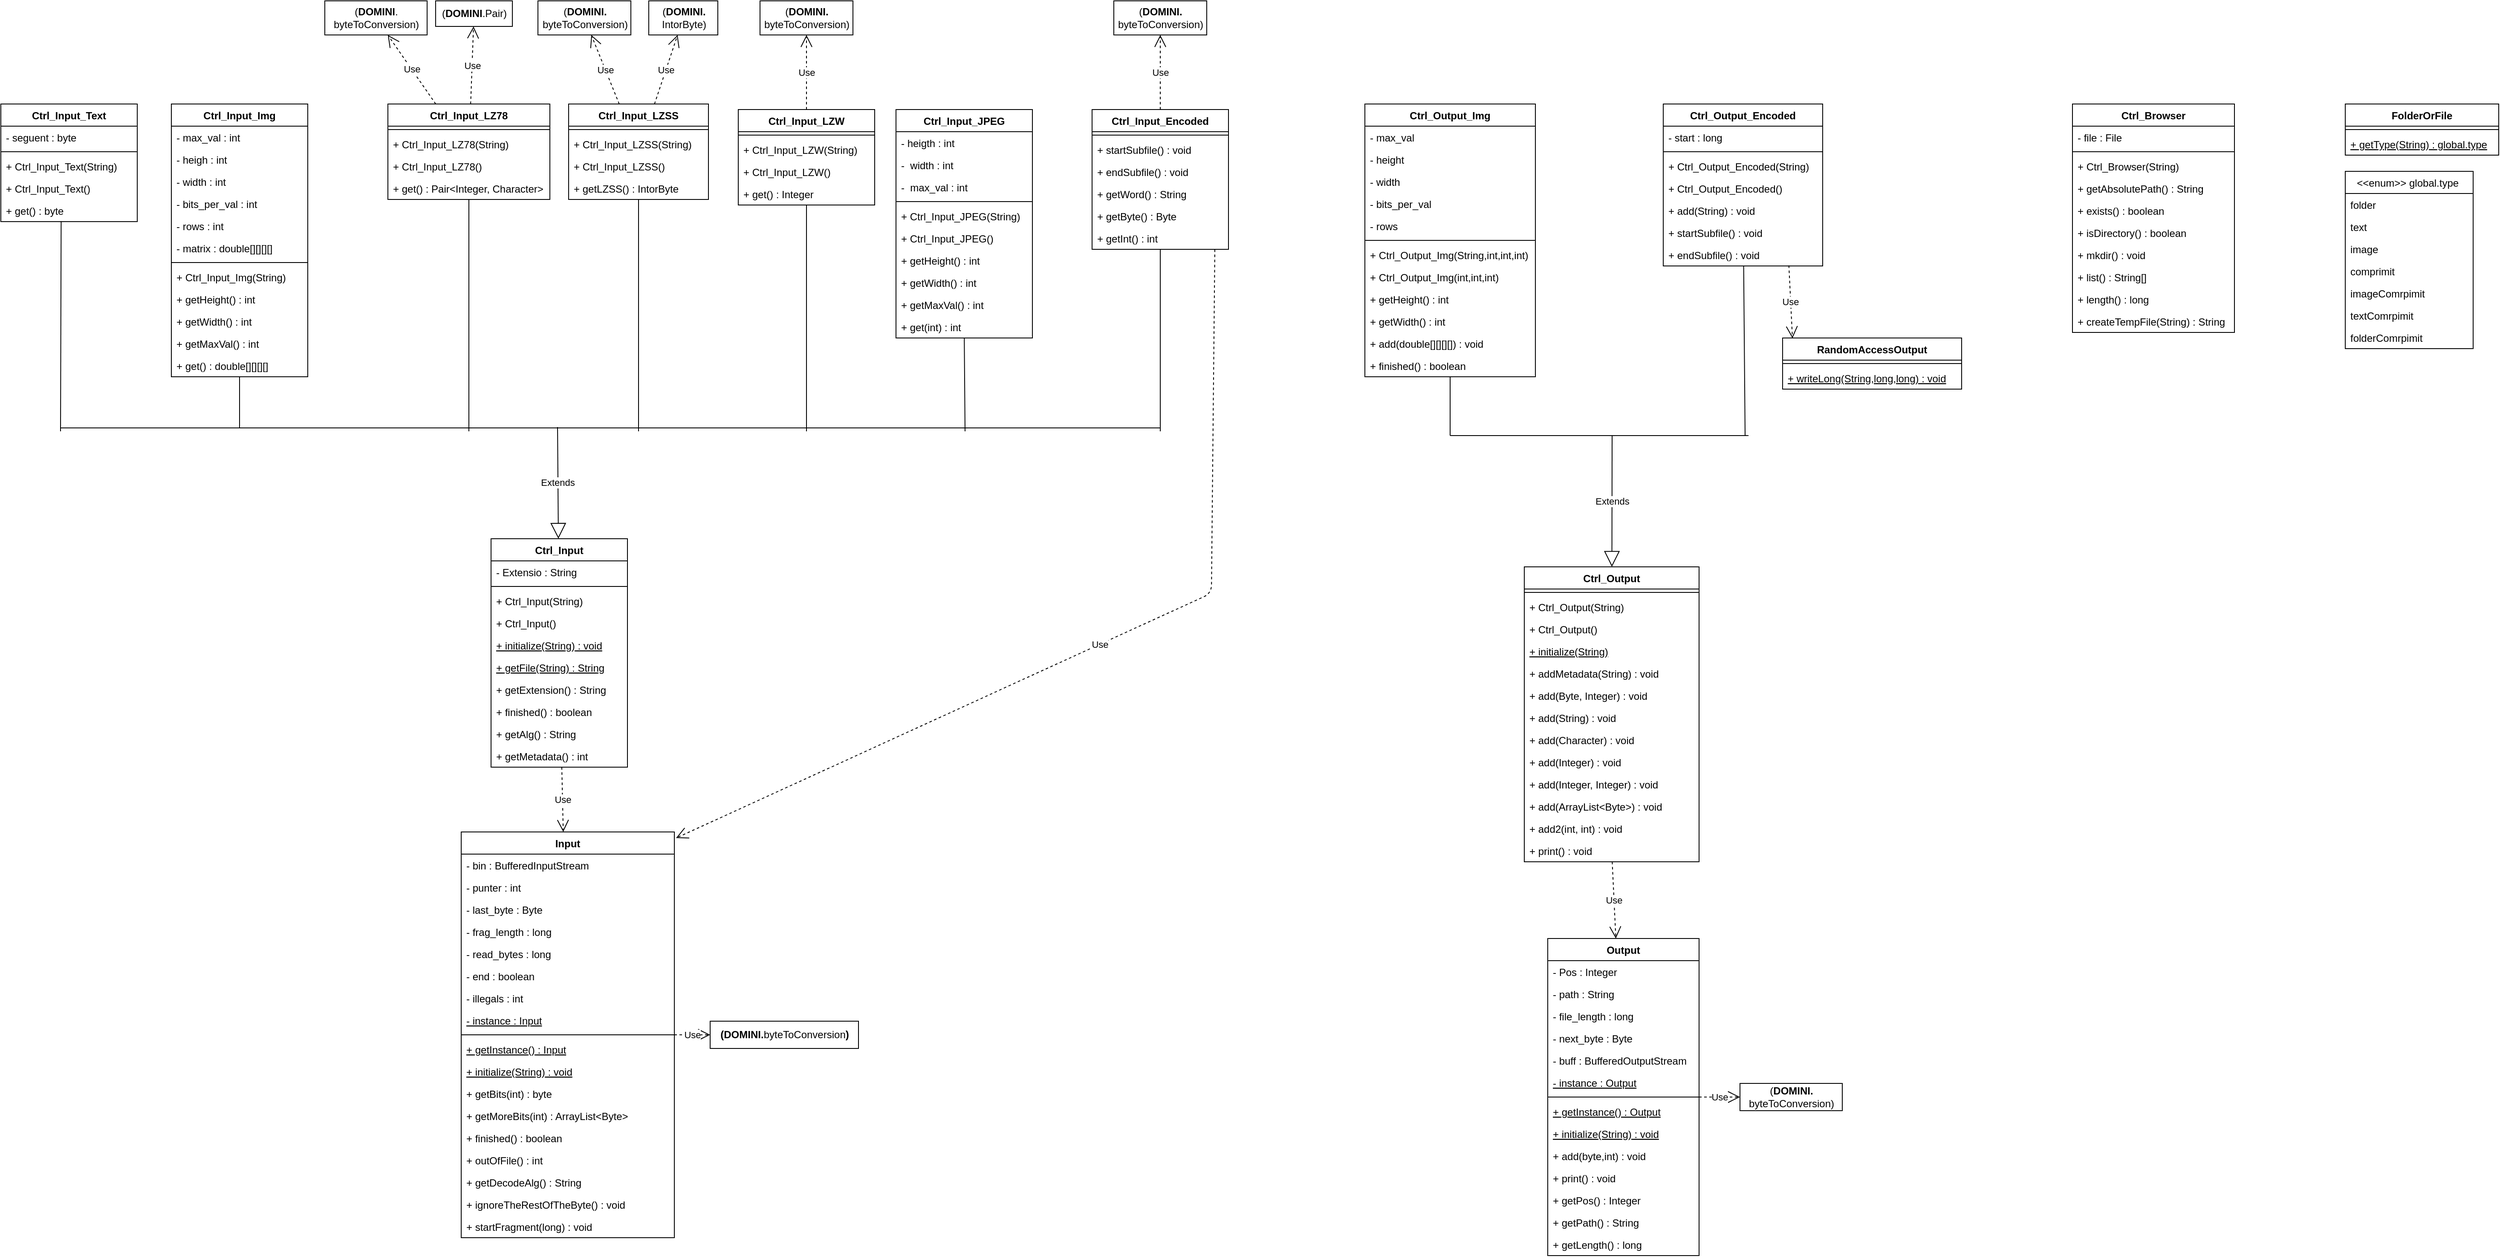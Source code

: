 <mxfile version="12.4.3" type="device" pages="1"><diagram id="0aVYEjN3h8ZhLhKHZ_6W" name="Page-1"><mxGraphModel dx="4763" dy="1146" grid="1" gridSize="10" guides="1" tooltips="1" connect="1" arrows="1" fold="1" page="1" pageScale="1" pageWidth="827" pageHeight="1169" math="0" shadow="0"><root><mxCell id="0"/><mxCell id="1" parent="0"/><mxCell id="jD56gUtylWQ3rZyHCSA4-1" value="Input" style="swimlane;fontStyle=1;align=center;verticalAlign=top;childLayout=stackLayout;horizontal=1;startSize=26;horizontalStack=0;resizeParent=1;resizeParentMax=0;resizeLast=0;collapsible=1;marginBottom=0;" vertex="1" parent="1"><mxGeometry x="-890" y="1525" width="250" height="476" as="geometry"/></mxCell><mxCell id="jD56gUtylWQ3rZyHCSA4-2" value="- bin : BufferedInputStream" style="text;strokeColor=none;fillColor=none;align=left;verticalAlign=top;spacingLeft=4;spacingRight=4;overflow=hidden;rotatable=0;points=[[0,0.5],[1,0.5]];portConstraint=eastwest;" vertex="1" parent="jD56gUtylWQ3rZyHCSA4-1"><mxGeometry y="26" width="250" height="26" as="geometry"/></mxCell><mxCell id="jD56gUtylWQ3rZyHCSA4-3" value="- punter : int" style="text;strokeColor=none;fillColor=none;align=left;verticalAlign=top;spacingLeft=4;spacingRight=4;overflow=hidden;rotatable=0;points=[[0,0.5],[1,0.5]];portConstraint=eastwest;" vertex="1" parent="jD56gUtylWQ3rZyHCSA4-1"><mxGeometry y="52" width="250" height="26" as="geometry"/></mxCell><mxCell id="jD56gUtylWQ3rZyHCSA4-4" value="- last_byte : Byte" style="text;strokeColor=none;fillColor=none;align=left;verticalAlign=top;spacingLeft=4;spacingRight=4;overflow=hidden;rotatable=0;points=[[0,0.5],[1,0.5]];portConstraint=eastwest;" vertex="1" parent="jD56gUtylWQ3rZyHCSA4-1"><mxGeometry y="78" width="250" height="26" as="geometry"/></mxCell><mxCell id="jD56gUtylWQ3rZyHCSA4-130" value="- frag_length : long" style="text;strokeColor=none;fillColor=none;align=left;verticalAlign=top;spacingLeft=4;spacingRight=4;overflow=hidden;rotatable=0;points=[[0,0.5],[1,0.5]];portConstraint=eastwest;" vertex="1" parent="jD56gUtylWQ3rZyHCSA4-1"><mxGeometry y="104" width="250" height="26" as="geometry"/></mxCell><mxCell id="jD56gUtylWQ3rZyHCSA4-131" value="- read_bytes : long" style="text;strokeColor=none;fillColor=none;align=left;verticalAlign=top;spacingLeft=4;spacingRight=4;overflow=hidden;rotatable=0;points=[[0,0.5],[1,0.5]];portConstraint=eastwest;" vertex="1" parent="jD56gUtylWQ3rZyHCSA4-1"><mxGeometry y="130" width="250" height="26" as="geometry"/></mxCell><mxCell id="jD56gUtylWQ3rZyHCSA4-5" value="- end : boolean" style="text;strokeColor=none;fillColor=none;align=left;verticalAlign=top;spacingLeft=4;spacingRight=4;overflow=hidden;rotatable=0;points=[[0,0.5],[1,0.5]];portConstraint=eastwest;" vertex="1" parent="jD56gUtylWQ3rZyHCSA4-1"><mxGeometry y="156" width="250" height="26" as="geometry"/></mxCell><mxCell id="jD56gUtylWQ3rZyHCSA4-6" value="- illegals : int" style="text;strokeColor=none;fillColor=none;align=left;verticalAlign=top;spacingLeft=4;spacingRight=4;overflow=hidden;rotatable=0;points=[[0,0.5],[1,0.5]];portConstraint=eastwest;" vertex="1" parent="jD56gUtylWQ3rZyHCSA4-1"><mxGeometry y="182" width="250" height="26" as="geometry"/></mxCell><mxCell id="jD56gUtylWQ3rZyHCSA4-7" value="- instance : Input" style="text;strokeColor=none;fillColor=none;align=left;verticalAlign=top;spacingLeft=4;spacingRight=4;overflow=hidden;rotatable=0;points=[[0,0.5],[1,0.5]];portConstraint=eastwest;fontStyle=4" vertex="1" parent="jD56gUtylWQ3rZyHCSA4-1"><mxGeometry y="208" width="250" height="26" as="geometry"/></mxCell><mxCell id="jD56gUtylWQ3rZyHCSA4-8" value="" style="line;strokeWidth=1;fillColor=none;align=left;verticalAlign=middle;spacingTop=-1;spacingLeft=3;spacingRight=3;rotatable=0;labelPosition=right;points=[];portConstraint=eastwest;" vertex="1" parent="jD56gUtylWQ3rZyHCSA4-1"><mxGeometry y="234" width="250" height="8" as="geometry"/></mxCell><mxCell id="jD56gUtylWQ3rZyHCSA4-133" value="+ getInstance() : Input" style="text;strokeColor=none;fillColor=none;align=left;verticalAlign=top;spacingLeft=4;spacingRight=4;overflow=hidden;rotatable=0;points=[[0,0.5],[1,0.5]];portConstraint=eastwest;fontStyle=4" vertex="1" parent="jD56gUtylWQ3rZyHCSA4-1"><mxGeometry y="242" width="250" height="26" as="geometry"/></mxCell><mxCell id="jD56gUtylWQ3rZyHCSA4-132" value="+ initialize(String) : void" style="text;strokeColor=none;fillColor=none;align=left;verticalAlign=top;spacingLeft=4;spacingRight=4;overflow=hidden;rotatable=0;points=[[0,0.5],[1,0.5]];portConstraint=eastwest;fontStyle=4" vertex="1" parent="jD56gUtylWQ3rZyHCSA4-1"><mxGeometry y="268" width="250" height="26" as="geometry"/></mxCell><mxCell id="jD56gUtylWQ3rZyHCSA4-11" value="+ getBits(int) : byte" style="text;strokeColor=none;fillColor=none;align=left;verticalAlign=top;spacingLeft=4;spacingRight=4;overflow=hidden;rotatable=0;points=[[0,0.5],[1,0.5]];portConstraint=eastwest;" vertex="1" parent="jD56gUtylWQ3rZyHCSA4-1"><mxGeometry y="294" width="250" height="26" as="geometry"/></mxCell><mxCell id="jD56gUtylWQ3rZyHCSA4-12" value="+ getMoreBits(int) : ArrayList&lt;Byte&gt;" style="text;strokeColor=none;fillColor=none;align=left;verticalAlign=top;spacingLeft=4;spacingRight=4;overflow=hidden;rotatable=0;points=[[0,0.5],[1,0.5]];portConstraint=eastwest;" vertex="1" parent="jD56gUtylWQ3rZyHCSA4-1"><mxGeometry y="320" width="250" height="26" as="geometry"/></mxCell><mxCell id="jD56gUtylWQ3rZyHCSA4-13" value="+ finished() : boolean" style="text;strokeColor=none;fillColor=none;align=left;verticalAlign=top;spacingLeft=4;spacingRight=4;overflow=hidden;rotatable=0;points=[[0,0.5],[1,0.5]];portConstraint=eastwest;" vertex="1" parent="jD56gUtylWQ3rZyHCSA4-1"><mxGeometry y="346" width="250" height="26" as="geometry"/></mxCell><mxCell id="jD56gUtylWQ3rZyHCSA4-14" value="+ outOfFile() : int" style="text;strokeColor=none;fillColor=none;align=left;verticalAlign=top;spacingLeft=4;spacingRight=4;overflow=hidden;rotatable=0;points=[[0,0.5],[1,0.5]];portConstraint=eastwest;" vertex="1" parent="jD56gUtylWQ3rZyHCSA4-1"><mxGeometry y="372" width="250" height="26" as="geometry"/></mxCell><mxCell id="jD56gUtylWQ3rZyHCSA4-15" value="+ getDecodeAlg() : String" style="text;strokeColor=none;fillColor=none;align=left;verticalAlign=top;spacingLeft=4;spacingRight=4;overflow=hidden;rotatable=0;points=[[0,0.5],[1,0.5]];portConstraint=eastwest;" vertex="1" parent="jD56gUtylWQ3rZyHCSA4-1"><mxGeometry y="398" width="250" height="26" as="geometry"/></mxCell><mxCell id="jD56gUtylWQ3rZyHCSA4-134" value="+ ignoreTheRestOfTheByte() : void" style="text;strokeColor=none;fillColor=none;align=left;verticalAlign=top;spacingLeft=4;spacingRight=4;overflow=hidden;rotatable=0;points=[[0,0.5],[1,0.5]];portConstraint=eastwest;" vertex="1" parent="jD56gUtylWQ3rZyHCSA4-1"><mxGeometry y="424" width="250" height="26" as="geometry"/></mxCell><mxCell id="jD56gUtylWQ3rZyHCSA4-135" value="+ startFragment(long) : void" style="text;strokeColor=none;fillColor=none;align=left;verticalAlign=top;spacingLeft=4;spacingRight=4;overflow=hidden;rotatable=0;points=[[0,0.5],[1,0.5]];portConstraint=eastwest;" vertex="1" parent="jD56gUtylWQ3rZyHCSA4-1"><mxGeometry y="450" width="250" height="26" as="geometry"/></mxCell><mxCell id="jD56gUtylWQ3rZyHCSA4-16" value="Ctrl_Input" style="swimlane;fontStyle=1;align=center;verticalAlign=top;childLayout=stackLayout;horizontal=1;startSize=26;horizontalStack=0;resizeParent=1;resizeParentMax=0;resizeLast=0;collapsible=1;marginBottom=0;" vertex="1" parent="1"><mxGeometry x="-855" y="1181" width="160" height="268" as="geometry"/></mxCell><mxCell id="jD56gUtylWQ3rZyHCSA4-18" value="- Extensio : String" style="text;strokeColor=none;fillColor=none;align=left;verticalAlign=top;spacingLeft=4;spacingRight=4;overflow=hidden;rotatable=0;points=[[0,0.5],[1,0.5]];portConstraint=eastwest;" vertex="1" parent="jD56gUtylWQ3rZyHCSA4-16"><mxGeometry y="26" width="160" height="26" as="geometry"/></mxCell><mxCell id="jD56gUtylWQ3rZyHCSA4-19" value="" style="line;strokeWidth=1;fillColor=none;align=left;verticalAlign=middle;spacingTop=-1;spacingLeft=3;spacingRight=3;rotatable=0;labelPosition=right;points=[];portConstraint=eastwest;" vertex="1" parent="jD56gUtylWQ3rZyHCSA4-16"><mxGeometry y="52" width="160" height="8" as="geometry"/></mxCell><mxCell id="jD56gUtylWQ3rZyHCSA4-20" value="+ Ctrl_Input(String)" style="text;strokeColor=none;fillColor=none;align=left;verticalAlign=top;spacingLeft=4;spacingRight=4;overflow=hidden;rotatable=0;points=[[0,0.5],[1,0.5]];portConstraint=eastwest;" vertex="1" parent="jD56gUtylWQ3rZyHCSA4-16"><mxGeometry y="60" width="160" height="26" as="geometry"/></mxCell><mxCell id="jD56gUtylWQ3rZyHCSA4-137" value="+ Ctrl_Input()" style="text;strokeColor=none;fillColor=none;align=left;verticalAlign=top;spacingLeft=4;spacingRight=4;overflow=hidden;rotatable=0;points=[[0,0.5],[1,0.5]];portConstraint=eastwest;" vertex="1" parent="jD56gUtylWQ3rZyHCSA4-16"><mxGeometry y="86" width="160" height="26" as="geometry"/></mxCell><mxCell id="jD56gUtylWQ3rZyHCSA4-138" value="+ initialize(String) : void" style="text;strokeColor=none;fillColor=none;align=left;verticalAlign=top;spacingLeft=4;spacingRight=4;overflow=hidden;rotatable=0;points=[[0,0.5],[1,0.5]];portConstraint=eastwest;fontStyle=4" vertex="1" parent="jD56gUtylWQ3rZyHCSA4-16"><mxGeometry y="112" width="160" height="26" as="geometry"/></mxCell><mxCell id="jD56gUtylWQ3rZyHCSA4-139" value="+ getFile(String) : String" style="text;strokeColor=none;fillColor=none;align=left;verticalAlign=top;spacingLeft=4;spacingRight=4;overflow=hidden;rotatable=0;points=[[0,0.5],[1,0.5]];portConstraint=eastwest;fontStyle=4" vertex="1" parent="jD56gUtylWQ3rZyHCSA4-16"><mxGeometry y="138" width="160" height="26" as="geometry"/></mxCell><mxCell id="jD56gUtylWQ3rZyHCSA4-21" value="+ getExtension() : String" style="text;strokeColor=none;fillColor=none;align=left;verticalAlign=top;spacingLeft=4;spacingRight=4;overflow=hidden;rotatable=0;points=[[0,0.5],[1,0.5]];portConstraint=eastwest;" vertex="1" parent="jD56gUtylWQ3rZyHCSA4-16"><mxGeometry y="164" width="160" height="26" as="geometry"/></mxCell><mxCell id="jD56gUtylWQ3rZyHCSA4-22" value="+ finished() : boolean" style="text;strokeColor=none;fillColor=none;align=left;verticalAlign=top;spacingLeft=4;spacingRight=4;overflow=hidden;rotatable=0;points=[[0,0.5],[1,0.5]];portConstraint=eastwest;" vertex="1" parent="jD56gUtylWQ3rZyHCSA4-16"><mxGeometry y="190" width="160" height="26" as="geometry"/></mxCell><mxCell id="jD56gUtylWQ3rZyHCSA4-23" value="+ getAlg() : String" style="text;strokeColor=none;fillColor=none;align=left;verticalAlign=top;spacingLeft=4;spacingRight=4;overflow=hidden;rotatable=0;points=[[0,0.5],[1,0.5]];portConstraint=eastwest;" vertex="1" parent="jD56gUtylWQ3rZyHCSA4-16"><mxGeometry y="216" width="160" height="26" as="geometry"/></mxCell><mxCell id="jD56gUtylWQ3rZyHCSA4-24" value="+ getMetadata() : int" style="text;strokeColor=none;fillColor=none;align=left;verticalAlign=top;spacingLeft=4;spacingRight=4;overflow=hidden;rotatable=0;points=[[0,0.5],[1,0.5]];portConstraint=eastwest;" vertex="1" parent="jD56gUtylWQ3rZyHCSA4-16"><mxGeometry y="242" width="160" height="26" as="geometry"/></mxCell><mxCell id="jD56gUtylWQ3rZyHCSA4-27" value="" style="endArrow=none;html=1;" edge="1" parent="1"><mxGeometry width="50" height="50" relative="1" as="geometry"><mxPoint x="-1360" y="1051" as="sourcePoint"/><mxPoint x="-70" y="1051" as="targetPoint"/></mxGeometry></mxCell><mxCell id="jD56gUtylWQ3rZyHCSA4-29" value="Ctrl_Input_Text" style="swimlane;fontStyle=1;align=center;verticalAlign=top;childLayout=stackLayout;horizontal=1;startSize=26;horizontalStack=0;resizeParent=1;resizeParentMax=0;resizeLast=0;collapsible=1;marginBottom=0;" vertex="1" parent="1"><mxGeometry x="-1430" y="671" width="160" height="138" as="geometry"/></mxCell><mxCell id="jD56gUtylWQ3rZyHCSA4-30" value="- seguent : byte" style="text;strokeColor=none;fillColor=none;align=left;verticalAlign=top;spacingLeft=4;spacingRight=4;overflow=hidden;rotatable=0;points=[[0,0.5],[1,0.5]];portConstraint=eastwest;" vertex="1" parent="jD56gUtylWQ3rZyHCSA4-29"><mxGeometry y="26" width="160" height="26" as="geometry"/></mxCell><mxCell id="jD56gUtylWQ3rZyHCSA4-31" value="" style="line;strokeWidth=1;fillColor=none;align=left;verticalAlign=middle;spacingTop=-1;spacingLeft=3;spacingRight=3;rotatable=0;labelPosition=right;points=[];portConstraint=eastwest;" vertex="1" parent="jD56gUtylWQ3rZyHCSA4-29"><mxGeometry y="52" width="160" height="8" as="geometry"/></mxCell><mxCell id="jD56gUtylWQ3rZyHCSA4-150" value="+ Ctrl_Input_Text(String)" style="text;strokeColor=none;fillColor=none;align=left;verticalAlign=top;spacingLeft=4;spacingRight=4;overflow=hidden;rotatable=0;points=[[0,0.5],[1,0.5]];portConstraint=eastwest;" vertex="1" parent="jD56gUtylWQ3rZyHCSA4-29"><mxGeometry y="60" width="160" height="26" as="geometry"/></mxCell><mxCell id="jD56gUtylWQ3rZyHCSA4-32" value="+ Ctrl_Input_Text()" style="text;strokeColor=none;fillColor=none;align=left;verticalAlign=top;spacingLeft=4;spacingRight=4;overflow=hidden;rotatable=0;points=[[0,0.5],[1,0.5]];portConstraint=eastwest;" vertex="1" parent="jD56gUtylWQ3rZyHCSA4-29"><mxGeometry y="86" width="160" height="26" as="geometry"/></mxCell><mxCell id="jD56gUtylWQ3rZyHCSA4-33" value="+ get() : byte" style="text;strokeColor=none;fillColor=none;align=left;verticalAlign=top;spacingLeft=4;spacingRight=4;overflow=hidden;rotatable=0;points=[[0,0.5],[1,0.5]];portConstraint=eastwest;" vertex="1" parent="jD56gUtylWQ3rZyHCSA4-29"><mxGeometry y="112" width="160" height="26" as="geometry"/></mxCell><mxCell id="jD56gUtylWQ3rZyHCSA4-37" value="Ctrl_Input_Img" style="swimlane;fontStyle=1;align=center;verticalAlign=top;childLayout=stackLayout;horizontal=1;startSize=26;horizontalStack=0;resizeParent=1;resizeParentMax=0;resizeLast=0;collapsible=1;marginBottom=0;" vertex="1" parent="1"><mxGeometry x="-1230" y="671" width="160" height="320" as="geometry"/></mxCell><mxCell id="jD56gUtylWQ3rZyHCSA4-38" value="- max_val : int" style="text;strokeColor=none;fillColor=none;align=left;verticalAlign=top;spacingLeft=4;spacingRight=4;overflow=hidden;rotatable=0;points=[[0,0.5],[1,0.5]];portConstraint=eastwest;" vertex="1" parent="jD56gUtylWQ3rZyHCSA4-37"><mxGeometry y="26" width="160" height="26" as="geometry"/></mxCell><mxCell id="jD56gUtylWQ3rZyHCSA4-39" value="- heigh : int" style="text;strokeColor=none;fillColor=none;align=left;verticalAlign=top;spacingLeft=4;spacingRight=4;overflow=hidden;rotatable=0;points=[[0,0.5],[1,0.5]];portConstraint=eastwest;" vertex="1" parent="jD56gUtylWQ3rZyHCSA4-37"><mxGeometry y="52" width="160" height="26" as="geometry"/></mxCell><mxCell id="jD56gUtylWQ3rZyHCSA4-40" value="- width : int" style="text;strokeColor=none;fillColor=none;align=left;verticalAlign=top;spacingLeft=4;spacingRight=4;overflow=hidden;rotatable=0;points=[[0,0.5],[1,0.5]];portConstraint=eastwest;" vertex="1" parent="jD56gUtylWQ3rZyHCSA4-37"><mxGeometry y="78" width="160" height="26" as="geometry"/></mxCell><mxCell id="jD56gUtylWQ3rZyHCSA4-41" value="- bits_per_val : int" style="text;strokeColor=none;fillColor=none;align=left;verticalAlign=top;spacingLeft=4;spacingRight=4;overflow=hidden;rotatable=0;points=[[0,0.5],[1,0.5]];portConstraint=eastwest;" vertex="1" parent="jD56gUtylWQ3rZyHCSA4-37"><mxGeometry y="104" width="160" height="26" as="geometry"/></mxCell><mxCell id="jD56gUtylWQ3rZyHCSA4-183" value="- rows : int" style="text;strokeColor=none;fillColor=none;align=left;verticalAlign=top;spacingLeft=4;spacingRight=4;overflow=hidden;rotatable=0;points=[[0,0.5],[1,0.5]];portConstraint=eastwest;" vertex="1" parent="jD56gUtylWQ3rZyHCSA4-37"><mxGeometry y="130" width="160" height="26" as="geometry"/></mxCell><mxCell id="jD56gUtylWQ3rZyHCSA4-184" value="- matrix : double[][][][]" style="text;strokeColor=none;fillColor=none;align=left;verticalAlign=top;spacingLeft=4;spacingRight=4;overflow=hidden;rotatable=0;points=[[0,0.5],[1,0.5]];portConstraint=eastwest;" vertex="1" parent="jD56gUtylWQ3rZyHCSA4-37"><mxGeometry y="156" width="160" height="26" as="geometry"/></mxCell><mxCell id="jD56gUtylWQ3rZyHCSA4-42" value="" style="line;strokeWidth=1;fillColor=none;align=left;verticalAlign=middle;spacingTop=-1;spacingLeft=3;spacingRight=3;rotatable=0;labelPosition=right;points=[];portConstraint=eastwest;" vertex="1" parent="jD56gUtylWQ3rZyHCSA4-37"><mxGeometry y="182" width="160" height="8" as="geometry"/></mxCell><mxCell id="jD56gUtylWQ3rZyHCSA4-43" value="+ Ctrl_Input_Img(String)" style="text;strokeColor=none;fillColor=none;align=left;verticalAlign=top;spacingLeft=4;spacingRight=4;overflow=hidden;rotatable=0;points=[[0,0.5],[1,0.5]];portConstraint=eastwest;" vertex="1" parent="jD56gUtylWQ3rZyHCSA4-37"><mxGeometry y="190" width="160" height="26" as="geometry"/></mxCell><mxCell id="jD56gUtylWQ3rZyHCSA4-44" value="+ getHeight() : int" style="text;strokeColor=none;fillColor=none;align=left;verticalAlign=top;spacingLeft=4;spacingRight=4;overflow=hidden;rotatable=0;points=[[0,0.5],[1,0.5]];portConstraint=eastwest;" vertex="1" parent="jD56gUtylWQ3rZyHCSA4-37"><mxGeometry y="216" width="160" height="26" as="geometry"/></mxCell><mxCell id="jD56gUtylWQ3rZyHCSA4-45" value="+ getWidth() : int" style="text;strokeColor=none;fillColor=none;align=left;verticalAlign=top;spacingLeft=4;spacingRight=4;overflow=hidden;rotatable=0;points=[[0,0.5],[1,0.5]];portConstraint=eastwest;" vertex="1" parent="jD56gUtylWQ3rZyHCSA4-37"><mxGeometry y="242" width="160" height="26" as="geometry"/></mxCell><mxCell id="jD56gUtylWQ3rZyHCSA4-185" value="+ getMaxVal() : int" style="text;strokeColor=none;fillColor=none;align=left;verticalAlign=top;spacingLeft=4;spacingRight=4;overflow=hidden;rotatable=0;points=[[0,0.5],[1,0.5]];portConstraint=eastwest;" vertex="1" parent="jD56gUtylWQ3rZyHCSA4-37"><mxGeometry y="268" width="160" height="26" as="geometry"/></mxCell><mxCell id="jD56gUtylWQ3rZyHCSA4-46" value="+ get() : double[][][][]" style="text;strokeColor=none;fillColor=none;align=left;verticalAlign=top;spacingLeft=4;spacingRight=4;overflow=hidden;rotatable=0;points=[[0,0.5],[1,0.5]];portConstraint=eastwest;" vertex="1" parent="jD56gUtylWQ3rZyHCSA4-37"><mxGeometry y="294" width="160" height="26" as="geometry"/></mxCell><mxCell id="jD56gUtylWQ3rZyHCSA4-50" value="Ctrl_Input_LZ78" style="swimlane;fontStyle=1;align=center;verticalAlign=top;childLayout=stackLayout;horizontal=1;startSize=26;horizontalStack=0;resizeParent=1;resizeParentMax=0;resizeLast=0;collapsible=1;marginBottom=0;" vertex="1" parent="1"><mxGeometry x="-976" y="671" width="190" height="112" as="geometry"/></mxCell><mxCell id="jD56gUtylWQ3rZyHCSA4-51" value="" style="line;strokeWidth=1;fillColor=none;align=left;verticalAlign=middle;spacingTop=-1;spacingLeft=3;spacingRight=3;rotatable=0;labelPosition=right;points=[];portConstraint=eastwest;" vertex="1" parent="jD56gUtylWQ3rZyHCSA4-50"><mxGeometry y="26" width="190" height="8" as="geometry"/></mxCell><mxCell id="jD56gUtylWQ3rZyHCSA4-52" value="+ Ctrl_Input_LZ78(String)" style="text;strokeColor=none;fillColor=none;align=left;verticalAlign=top;spacingLeft=4;spacingRight=4;overflow=hidden;rotatable=0;points=[[0,0.5],[1,0.5]];portConstraint=eastwest;" vertex="1" parent="jD56gUtylWQ3rZyHCSA4-50"><mxGeometry y="34" width="190" height="26" as="geometry"/></mxCell><mxCell id="jD56gUtylWQ3rZyHCSA4-159" value="+ Ctrl_Input_LZ78()" style="text;strokeColor=none;fillColor=none;align=left;verticalAlign=top;spacingLeft=4;spacingRight=4;overflow=hidden;rotatable=0;points=[[0,0.5],[1,0.5]];portConstraint=eastwest;" vertex="1" parent="jD56gUtylWQ3rZyHCSA4-50"><mxGeometry y="60" width="190" height="26" as="geometry"/></mxCell><mxCell id="jD56gUtylWQ3rZyHCSA4-53" value="+ get() : Pair&lt;Integer, Character&gt;" style="text;strokeColor=none;fillColor=none;align=left;verticalAlign=top;spacingLeft=4;spacingRight=4;overflow=hidden;rotatable=0;points=[[0,0.5],[1,0.5]];portConstraint=eastwest;" vertex="1" parent="jD56gUtylWQ3rZyHCSA4-50"><mxGeometry y="86" width="190" height="26" as="geometry"/></mxCell><mxCell id="jD56gUtylWQ3rZyHCSA4-54" value="Ctrl_Input_LZSS" style="swimlane;fontStyle=1;align=center;verticalAlign=top;childLayout=stackLayout;horizontal=1;startSize=26;horizontalStack=0;resizeParent=1;resizeParentMax=0;resizeLast=0;collapsible=1;marginBottom=0;" vertex="1" parent="1"><mxGeometry x="-764" y="671" width="164" height="112" as="geometry"/></mxCell><mxCell id="jD56gUtylWQ3rZyHCSA4-55" value="" style="line;strokeWidth=1;fillColor=none;align=left;verticalAlign=middle;spacingTop=-1;spacingLeft=3;spacingRight=3;rotatable=0;labelPosition=right;points=[];portConstraint=eastwest;" vertex="1" parent="jD56gUtylWQ3rZyHCSA4-54"><mxGeometry y="26" width="164" height="8" as="geometry"/></mxCell><mxCell id="jD56gUtylWQ3rZyHCSA4-56" value="+ Ctrl_Input_LZSS(String)" style="text;strokeColor=none;fillColor=none;align=left;verticalAlign=top;spacingLeft=4;spacingRight=4;overflow=hidden;rotatable=0;points=[[0,0.5],[1,0.5]];portConstraint=eastwest;" vertex="1" parent="jD56gUtylWQ3rZyHCSA4-54"><mxGeometry y="34" width="164" height="26" as="geometry"/></mxCell><mxCell id="jD56gUtylWQ3rZyHCSA4-165" value="+ Ctrl_Input_LZSS()" style="text;strokeColor=none;fillColor=none;align=left;verticalAlign=top;spacingLeft=4;spacingRight=4;overflow=hidden;rotatable=0;points=[[0,0.5],[1,0.5]];portConstraint=eastwest;" vertex="1" parent="jD56gUtylWQ3rZyHCSA4-54"><mxGeometry y="60" width="164" height="26" as="geometry"/></mxCell><mxCell id="jD56gUtylWQ3rZyHCSA4-57" value="+ getLZSS() : IntorByte" style="text;strokeColor=none;fillColor=none;align=left;verticalAlign=top;spacingLeft=4;spacingRight=4;overflow=hidden;rotatable=0;points=[[0,0.5],[1,0.5]];portConstraint=eastwest;" vertex="1" parent="jD56gUtylWQ3rZyHCSA4-54"><mxGeometry y="86" width="164" height="26" as="geometry"/></mxCell><mxCell id="jD56gUtylWQ3rZyHCSA4-58" value="Ctrl_Input_LZW" style="swimlane;fontStyle=1;align=center;verticalAlign=top;childLayout=stackLayout;horizontal=1;startSize=26;horizontalStack=0;resizeParent=1;resizeParentMax=0;resizeLast=0;collapsible=1;marginBottom=0;" vertex="1" parent="1"><mxGeometry x="-565" y="677.5" width="160" height="112" as="geometry"/></mxCell><mxCell id="jD56gUtylWQ3rZyHCSA4-59" value="" style="line;strokeWidth=1;fillColor=none;align=left;verticalAlign=middle;spacingTop=-1;spacingLeft=3;spacingRight=3;rotatable=0;labelPosition=right;points=[];portConstraint=eastwest;" vertex="1" parent="jD56gUtylWQ3rZyHCSA4-58"><mxGeometry y="26" width="160" height="8" as="geometry"/></mxCell><mxCell id="jD56gUtylWQ3rZyHCSA4-60" value="+ Ctrl_Input_LZW(String)" style="text;strokeColor=none;fillColor=none;align=left;verticalAlign=top;spacingLeft=4;spacingRight=4;overflow=hidden;rotatable=0;points=[[0,0.5],[1,0.5]];portConstraint=eastwest;" vertex="1" parent="jD56gUtylWQ3rZyHCSA4-58"><mxGeometry y="34" width="160" height="26" as="geometry"/></mxCell><mxCell id="jD56gUtylWQ3rZyHCSA4-171" value="+ Ctrl_Input_LZW()" style="text;strokeColor=none;fillColor=none;align=left;verticalAlign=top;spacingLeft=4;spacingRight=4;overflow=hidden;rotatable=0;points=[[0,0.5],[1,0.5]];portConstraint=eastwest;" vertex="1" parent="jD56gUtylWQ3rZyHCSA4-58"><mxGeometry y="60" width="160" height="26" as="geometry"/></mxCell><mxCell id="jD56gUtylWQ3rZyHCSA4-61" value="+ get() : Integer" style="text;strokeColor=none;fillColor=none;align=left;verticalAlign=top;spacingLeft=4;spacingRight=4;overflow=hidden;rotatable=0;points=[[0,0.5],[1,0.5]];portConstraint=eastwest;" vertex="1" parent="jD56gUtylWQ3rZyHCSA4-58"><mxGeometry y="86" width="160" height="26" as="geometry"/></mxCell><mxCell id="jD56gUtylWQ3rZyHCSA4-62" value="Ctrl_Input_JPEG" style="swimlane;fontStyle=1;align=center;verticalAlign=top;childLayout=stackLayout;horizontal=1;startSize=26;horizontalStack=0;resizeParent=1;resizeParentMax=0;resizeLast=0;collapsible=1;marginBottom=0;" vertex="1" parent="1"><mxGeometry x="-380" y="677.5" width="160" height="268" as="geometry"/></mxCell><mxCell id="jD56gUtylWQ3rZyHCSA4-176" value="- heigth : int" style="text;strokeColor=none;fillColor=none;align=left;verticalAlign=top;spacingLeft=4;spacingRight=4;overflow=hidden;rotatable=0;points=[[0,0.5],[1,0.5]];portConstraint=eastwest;" vertex="1" parent="jD56gUtylWQ3rZyHCSA4-62"><mxGeometry y="26" width="160" height="26" as="geometry"/></mxCell><mxCell id="jD56gUtylWQ3rZyHCSA4-179" value="-  width : int" style="text;strokeColor=none;fillColor=none;align=left;verticalAlign=top;spacingLeft=4;spacingRight=4;overflow=hidden;rotatable=0;points=[[0,0.5],[1,0.5]];portConstraint=eastwest;" vertex="1" parent="jD56gUtylWQ3rZyHCSA4-62"><mxGeometry y="52" width="160" height="26" as="geometry"/></mxCell><mxCell id="jD56gUtylWQ3rZyHCSA4-180" value="-  max_val : int" style="text;strokeColor=none;fillColor=none;align=left;verticalAlign=top;spacingLeft=4;spacingRight=4;overflow=hidden;rotatable=0;points=[[0,0.5],[1,0.5]];portConstraint=eastwest;" vertex="1" parent="jD56gUtylWQ3rZyHCSA4-62"><mxGeometry y="78" width="160" height="26" as="geometry"/></mxCell><mxCell id="jD56gUtylWQ3rZyHCSA4-63" value="" style="line;strokeWidth=1;fillColor=none;align=left;verticalAlign=middle;spacingTop=-1;spacingLeft=3;spacingRight=3;rotatable=0;labelPosition=right;points=[];portConstraint=eastwest;" vertex="1" parent="jD56gUtylWQ3rZyHCSA4-62"><mxGeometry y="104" width="160" height="8" as="geometry"/></mxCell><mxCell id="jD56gUtylWQ3rZyHCSA4-64" value="+ Ctrl_Input_JPEG(String)" style="text;strokeColor=none;fillColor=none;align=left;verticalAlign=top;spacingLeft=4;spacingRight=4;overflow=hidden;rotatable=0;points=[[0,0.5],[1,0.5]];portConstraint=eastwest;" vertex="1" parent="jD56gUtylWQ3rZyHCSA4-62"><mxGeometry y="112" width="160" height="26" as="geometry"/></mxCell><mxCell id="jD56gUtylWQ3rZyHCSA4-181" value="+ Ctrl_Input_JPEG()" style="text;strokeColor=none;fillColor=none;align=left;verticalAlign=top;spacingLeft=4;spacingRight=4;overflow=hidden;rotatable=0;points=[[0,0.5],[1,0.5]];portConstraint=eastwest;" vertex="1" parent="jD56gUtylWQ3rZyHCSA4-62"><mxGeometry y="138" width="160" height="26" as="geometry"/></mxCell><mxCell id="jD56gUtylWQ3rZyHCSA4-65" value="+ getHeight() : int" style="text;strokeColor=none;fillColor=none;align=left;verticalAlign=top;spacingLeft=4;spacingRight=4;overflow=hidden;rotatable=0;points=[[0,0.5],[1,0.5]];portConstraint=eastwest;" vertex="1" parent="jD56gUtylWQ3rZyHCSA4-62"><mxGeometry y="164" width="160" height="26" as="geometry"/></mxCell><mxCell id="jD56gUtylWQ3rZyHCSA4-66" value="+ getWidth() : int" style="text;strokeColor=none;fillColor=none;align=left;verticalAlign=top;spacingLeft=4;spacingRight=4;overflow=hidden;rotatable=0;points=[[0,0.5],[1,0.5]];portConstraint=eastwest;" vertex="1" parent="jD56gUtylWQ3rZyHCSA4-62"><mxGeometry y="190" width="160" height="26" as="geometry"/></mxCell><mxCell id="jD56gUtylWQ3rZyHCSA4-182" value="+ getMaxVal() : int" style="text;strokeColor=none;fillColor=none;align=left;verticalAlign=top;spacingLeft=4;spacingRight=4;overflow=hidden;rotatable=0;points=[[0,0.5],[1,0.5]];portConstraint=eastwest;" vertex="1" parent="jD56gUtylWQ3rZyHCSA4-62"><mxGeometry y="216" width="160" height="26" as="geometry"/></mxCell><mxCell id="jD56gUtylWQ3rZyHCSA4-67" value="+ get(int) : int" style="text;strokeColor=none;fillColor=none;align=left;verticalAlign=top;spacingLeft=4;spacingRight=4;overflow=hidden;rotatable=0;points=[[0,0.5],[1,0.5]];portConstraint=eastwest;" vertex="1" parent="jD56gUtylWQ3rZyHCSA4-62"><mxGeometry y="242" width="160" height="26" as="geometry"/></mxCell><mxCell id="jD56gUtylWQ3rZyHCSA4-68" value="Output" style="swimlane;fontStyle=1;align=center;verticalAlign=top;childLayout=stackLayout;horizontal=1;startSize=26;horizontalStack=0;resizeParent=1;resizeParentMax=0;resizeLast=0;collapsible=1;marginBottom=0;" vertex="1" parent="1"><mxGeometry x="384.5" y="1650" width="177.5" height="372" as="geometry"/></mxCell><mxCell id="jD56gUtylWQ3rZyHCSA4-70" value="- Pos : Integer" style="text;strokeColor=none;fillColor=none;align=left;verticalAlign=top;spacingLeft=4;spacingRight=4;overflow=hidden;rotatable=0;points=[[0,0.5],[1,0.5]];portConstraint=eastwest;" vertex="1" parent="jD56gUtylWQ3rZyHCSA4-68"><mxGeometry y="26" width="177.5" height="26" as="geometry"/></mxCell><mxCell id="jD56gUtylWQ3rZyHCSA4-71" value="- path : String" style="text;strokeColor=none;fillColor=none;align=left;verticalAlign=top;spacingLeft=4;spacingRight=4;overflow=hidden;rotatable=0;points=[[0,0.5],[1,0.5]];portConstraint=eastwest;" vertex="1" parent="jD56gUtylWQ3rZyHCSA4-68"><mxGeometry y="52" width="177.5" height="26" as="geometry"/></mxCell><mxCell id="jD56gUtylWQ3rZyHCSA4-213" value="- file_length : long" style="text;strokeColor=none;fillColor=none;align=left;verticalAlign=top;spacingLeft=4;spacingRight=4;overflow=hidden;rotatable=0;points=[[0,0.5],[1,0.5]];portConstraint=eastwest;" vertex="1" parent="jD56gUtylWQ3rZyHCSA4-68"><mxGeometry y="78" width="177.5" height="26" as="geometry"/></mxCell><mxCell id="jD56gUtylWQ3rZyHCSA4-214" value="- next_byte : Byte" style="text;strokeColor=none;fillColor=none;align=left;verticalAlign=top;spacingLeft=4;spacingRight=4;overflow=hidden;rotatable=0;points=[[0,0.5],[1,0.5]];portConstraint=eastwest;" vertex="1" parent="jD56gUtylWQ3rZyHCSA4-68"><mxGeometry y="104" width="177.5" height="26" as="geometry"/></mxCell><mxCell id="jD56gUtylWQ3rZyHCSA4-215" value="- buff : BufferedOutputStream" style="text;strokeColor=none;fillColor=none;align=left;verticalAlign=top;spacingLeft=4;spacingRight=4;overflow=hidden;rotatable=0;points=[[0,0.5],[1,0.5]];portConstraint=eastwest;" vertex="1" parent="jD56gUtylWQ3rZyHCSA4-68"><mxGeometry y="130" width="177.5" height="26" as="geometry"/></mxCell><mxCell id="jD56gUtylWQ3rZyHCSA4-216" value="- instance : Output" style="text;strokeColor=none;fillColor=none;align=left;verticalAlign=top;spacingLeft=4;spacingRight=4;overflow=hidden;rotatable=0;points=[[0,0.5],[1,0.5]];portConstraint=eastwest;fontStyle=4" vertex="1" parent="jD56gUtylWQ3rZyHCSA4-68"><mxGeometry y="156" width="177.5" height="26" as="geometry"/></mxCell><mxCell id="jD56gUtylWQ3rZyHCSA4-72" value="" style="line;strokeWidth=1;fillColor=none;align=left;verticalAlign=middle;spacingTop=-1;spacingLeft=3;spacingRight=3;rotatable=0;labelPosition=right;points=[];portConstraint=eastwest;" vertex="1" parent="jD56gUtylWQ3rZyHCSA4-68"><mxGeometry y="182" width="177.5" height="8" as="geometry"/></mxCell><mxCell id="jD56gUtylWQ3rZyHCSA4-217" value="+ getInstance() : Output" style="text;strokeColor=none;fillColor=none;align=left;verticalAlign=top;spacingLeft=4;spacingRight=4;overflow=hidden;rotatable=0;points=[[0,0.5],[1,0.5]];portConstraint=eastwest;fontStyle=4" vertex="1" parent="jD56gUtylWQ3rZyHCSA4-68"><mxGeometry y="190" width="177.5" height="26" as="geometry"/></mxCell><mxCell id="jD56gUtylWQ3rZyHCSA4-74" value="+ initialize(String) : void" style="text;strokeColor=none;fillColor=none;align=left;verticalAlign=top;spacingLeft=4;spacingRight=4;overflow=hidden;rotatable=0;points=[[0,0.5],[1,0.5]];portConstraint=eastwest;fontStyle=4" vertex="1" parent="jD56gUtylWQ3rZyHCSA4-68"><mxGeometry y="216" width="177.5" height="26" as="geometry"/></mxCell><mxCell id="jD56gUtylWQ3rZyHCSA4-218" value="+ add(byte,int) : void" style="text;strokeColor=none;fillColor=none;align=left;verticalAlign=top;spacingLeft=4;spacingRight=4;overflow=hidden;rotatable=0;points=[[0,0.5],[1,0.5]];portConstraint=eastwest;" vertex="1" parent="jD56gUtylWQ3rZyHCSA4-68"><mxGeometry y="242" width="177.5" height="26" as="geometry"/></mxCell><mxCell id="jD56gUtylWQ3rZyHCSA4-75" value="+ print() : void" style="text;strokeColor=none;fillColor=none;align=left;verticalAlign=top;spacingLeft=4;spacingRight=4;overflow=hidden;rotatable=0;points=[[0,0.5],[1,0.5]];portConstraint=eastwest;" vertex="1" parent="jD56gUtylWQ3rZyHCSA4-68"><mxGeometry y="268" width="177.5" height="26" as="geometry"/></mxCell><mxCell id="jD56gUtylWQ3rZyHCSA4-76" value="+ getPos() : Integer" style="text;strokeColor=none;fillColor=none;align=left;verticalAlign=top;spacingLeft=4;spacingRight=4;overflow=hidden;rotatable=0;points=[[0,0.5],[1,0.5]];portConstraint=eastwest;" vertex="1" parent="jD56gUtylWQ3rZyHCSA4-68"><mxGeometry y="294" width="177.5" height="26" as="geometry"/></mxCell><mxCell id="jD56gUtylWQ3rZyHCSA4-219" value="+ getPath() : String" style="text;strokeColor=none;fillColor=none;align=left;verticalAlign=top;spacingLeft=4;spacingRight=4;overflow=hidden;rotatable=0;points=[[0,0.5],[1,0.5]];portConstraint=eastwest;" vertex="1" parent="jD56gUtylWQ3rZyHCSA4-68"><mxGeometry y="320" width="177.5" height="26" as="geometry"/></mxCell><mxCell id="jD56gUtylWQ3rZyHCSA4-77" value="+ getLength() : long" style="text;strokeColor=none;fillColor=none;align=left;verticalAlign=top;spacingLeft=4;spacingRight=4;overflow=hidden;rotatable=0;points=[[0,0.5],[1,0.5]];portConstraint=eastwest;" vertex="1" parent="jD56gUtylWQ3rZyHCSA4-68"><mxGeometry y="346" width="177.5" height="26" as="geometry"/></mxCell><mxCell id="jD56gUtylWQ3rZyHCSA4-80" value="Ctrl_Output" style="swimlane;fontStyle=1;align=center;verticalAlign=top;childLayout=stackLayout;horizontal=1;startSize=26;horizontalStack=0;resizeParent=1;resizeParentMax=0;resizeLast=0;collapsible=1;marginBottom=0;" vertex="1" parent="1"><mxGeometry x="357" y="1214" width="205" height="346" as="geometry"/></mxCell><mxCell id="jD56gUtylWQ3rZyHCSA4-82" value="" style="line;strokeWidth=1;fillColor=none;align=left;verticalAlign=middle;spacingTop=-1;spacingLeft=3;spacingRight=3;rotatable=0;labelPosition=right;points=[];portConstraint=eastwest;" vertex="1" parent="jD56gUtylWQ3rZyHCSA4-80"><mxGeometry y="26" width="205" height="8" as="geometry"/></mxCell><mxCell id="jD56gUtylWQ3rZyHCSA4-83" value="+ Ctrl_Output(String)" style="text;strokeColor=none;fillColor=none;align=left;verticalAlign=top;spacingLeft=4;spacingRight=4;overflow=hidden;rotatable=0;points=[[0,0.5],[1,0.5]];portConstraint=eastwest;" vertex="1" parent="jD56gUtylWQ3rZyHCSA4-80"><mxGeometry y="34" width="205" height="26" as="geometry"/></mxCell><mxCell id="jD56gUtylWQ3rZyHCSA4-260" value="+ Ctrl_Output()" style="text;strokeColor=none;fillColor=none;align=left;verticalAlign=top;spacingLeft=4;spacingRight=4;overflow=hidden;rotatable=0;points=[[0,0.5],[1,0.5]];portConstraint=eastwest;" vertex="1" parent="jD56gUtylWQ3rZyHCSA4-80"><mxGeometry y="60" width="205" height="26" as="geometry"/></mxCell><mxCell id="jD56gUtylWQ3rZyHCSA4-261" value="+ initialize(String)" style="text;strokeColor=none;fillColor=none;align=left;verticalAlign=top;spacingLeft=4;spacingRight=4;overflow=hidden;rotatable=0;points=[[0,0.5],[1,0.5]];portConstraint=eastwest;fontStyle=4" vertex="1" parent="jD56gUtylWQ3rZyHCSA4-80"><mxGeometry y="86" width="205" height="26" as="geometry"/></mxCell><mxCell id="jD56gUtylWQ3rZyHCSA4-262" value="+ addMetadata(String) : void" style="text;strokeColor=none;fillColor=none;align=left;verticalAlign=top;spacingLeft=4;spacingRight=4;overflow=hidden;rotatable=0;points=[[0,0.5],[1,0.5]];portConstraint=eastwest;" vertex="1" parent="jD56gUtylWQ3rZyHCSA4-80"><mxGeometry y="112" width="205" height="26" as="geometry"/></mxCell><mxCell id="jD56gUtylWQ3rZyHCSA4-84" value="+ add(Byte, Integer) : void" style="text;strokeColor=none;fillColor=none;align=left;verticalAlign=top;spacingLeft=4;spacingRight=4;overflow=hidden;rotatable=0;points=[[0,0.5],[1,0.5]];portConstraint=eastwest;" vertex="1" parent="jD56gUtylWQ3rZyHCSA4-80"><mxGeometry y="138" width="205" height="26" as="geometry"/></mxCell><mxCell id="jD56gUtylWQ3rZyHCSA4-85" value="+ add(String) : void" style="text;strokeColor=none;fillColor=none;align=left;verticalAlign=top;spacingLeft=4;spacingRight=4;overflow=hidden;rotatable=0;points=[[0,0.5],[1,0.5]];portConstraint=eastwest;" vertex="1" parent="jD56gUtylWQ3rZyHCSA4-80"><mxGeometry y="164" width="205" height="26" as="geometry"/></mxCell><mxCell id="jD56gUtylWQ3rZyHCSA4-263" value="+ add(Character) : void" style="text;strokeColor=none;fillColor=none;align=left;verticalAlign=top;spacingLeft=4;spacingRight=4;overflow=hidden;rotatable=0;points=[[0,0.5],[1,0.5]];portConstraint=eastwest;" vertex="1" parent="jD56gUtylWQ3rZyHCSA4-80"><mxGeometry y="190" width="205" height="26" as="geometry"/></mxCell><mxCell id="jD56gUtylWQ3rZyHCSA4-86" value="+ add(Integer) : void" style="text;strokeColor=none;fillColor=none;align=left;verticalAlign=top;spacingLeft=4;spacingRight=4;overflow=hidden;rotatable=0;points=[[0,0.5],[1,0.5]];portConstraint=eastwest;" vertex="1" parent="jD56gUtylWQ3rZyHCSA4-80"><mxGeometry y="216" width="205" height="26" as="geometry"/></mxCell><mxCell id="jD56gUtylWQ3rZyHCSA4-87" value="+ add(Integer, Integer) : void" style="text;strokeColor=none;fillColor=none;align=left;verticalAlign=top;spacingLeft=4;spacingRight=4;overflow=hidden;rotatable=0;points=[[0,0.5],[1,0.5]];portConstraint=eastwest;" vertex="1" parent="jD56gUtylWQ3rZyHCSA4-80"><mxGeometry y="242" width="205" height="26" as="geometry"/></mxCell><mxCell id="jD56gUtylWQ3rZyHCSA4-88" value="+ add(ArrayList&lt;Byte&gt;) : void" style="text;strokeColor=none;fillColor=none;align=left;verticalAlign=top;spacingLeft=4;spacingRight=4;overflow=hidden;rotatable=0;points=[[0,0.5],[1,0.5]];portConstraint=eastwest;" vertex="1" parent="jD56gUtylWQ3rZyHCSA4-80"><mxGeometry y="268" width="205" height="26" as="geometry"/></mxCell><mxCell id="jD56gUtylWQ3rZyHCSA4-89" value="+ add2(int, int) : void" style="text;strokeColor=none;fillColor=none;align=left;verticalAlign=top;spacingLeft=4;spacingRight=4;overflow=hidden;rotatable=0;points=[[0,0.5],[1,0.5]];portConstraint=eastwest;" vertex="1" parent="jD56gUtylWQ3rZyHCSA4-80"><mxGeometry y="294" width="205" height="26" as="geometry"/></mxCell><mxCell id="jD56gUtylWQ3rZyHCSA4-90" value="+ print() : void" style="text;strokeColor=none;fillColor=none;align=left;verticalAlign=top;spacingLeft=4;spacingRight=4;overflow=hidden;rotatable=0;points=[[0,0.5],[1,0.5]];portConstraint=eastwest;" vertex="1" parent="jD56gUtylWQ3rZyHCSA4-80"><mxGeometry y="320" width="205" height="26" as="geometry"/></mxCell><mxCell id="jD56gUtylWQ3rZyHCSA4-92" value="Ctrl_Output_Img" style="swimlane;fontStyle=1;align=center;verticalAlign=top;childLayout=stackLayout;horizontal=1;startSize=26;horizontalStack=0;resizeParent=1;resizeParentMax=0;resizeLast=0;collapsible=1;marginBottom=0;" vertex="1" parent="1"><mxGeometry x="170" y="671" width="200" height="320" as="geometry"/></mxCell><mxCell id="jD56gUtylWQ3rZyHCSA4-93" value="- max_val" style="text;strokeColor=none;fillColor=none;align=left;verticalAlign=top;spacingLeft=4;spacingRight=4;overflow=hidden;rotatable=0;points=[[0,0.5],[1,0.5]];portConstraint=eastwest;" vertex="1" parent="jD56gUtylWQ3rZyHCSA4-92"><mxGeometry y="26" width="200" height="26" as="geometry"/></mxCell><mxCell id="jD56gUtylWQ3rZyHCSA4-94" value="- height" style="text;strokeColor=none;fillColor=none;align=left;verticalAlign=top;spacingLeft=4;spacingRight=4;overflow=hidden;rotatable=0;points=[[0,0.5],[1,0.5]];portConstraint=eastwest;" vertex="1" parent="jD56gUtylWQ3rZyHCSA4-92"><mxGeometry y="52" width="200" height="26" as="geometry"/></mxCell><mxCell id="jD56gUtylWQ3rZyHCSA4-95" value="- width" style="text;strokeColor=none;fillColor=none;align=left;verticalAlign=top;spacingLeft=4;spacingRight=4;overflow=hidden;rotatable=0;points=[[0,0.5],[1,0.5]];portConstraint=eastwest;" vertex="1" parent="jD56gUtylWQ3rZyHCSA4-92"><mxGeometry y="78" width="200" height="26" as="geometry"/></mxCell><mxCell id="jD56gUtylWQ3rZyHCSA4-96" value="- bits_per_val" style="text;strokeColor=none;fillColor=none;align=left;verticalAlign=top;spacingLeft=4;spacingRight=4;overflow=hidden;rotatable=0;points=[[0,0.5],[1,0.5]];portConstraint=eastwest;" vertex="1" parent="jD56gUtylWQ3rZyHCSA4-92"><mxGeometry y="104" width="200" height="26" as="geometry"/></mxCell><mxCell id="jD56gUtylWQ3rZyHCSA4-97" value="- rows" style="text;strokeColor=none;fillColor=none;align=left;verticalAlign=top;spacingLeft=4;spacingRight=4;overflow=hidden;rotatable=0;points=[[0,0.5],[1,0.5]];portConstraint=eastwest;" vertex="1" parent="jD56gUtylWQ3rZyHCSA4-92"><mxGeometry y="130" width="200" height="26" as="geometry"/></mxCell><mxCell id="jD56gUtylWQ3rZyHCSA4-98" value="" style="line;strokeWidth=1;fillColor=none;align=left;verticalAlign=middle;spacingTop=-1;spacingLeft=3;spacingRight=3;rotatable=0;labelPosition=right;points=[];portConstraint=eastwest;" vertex="1" parent="jD56gUtylWQ3rZyHCSA4-92"><mxGeometry y="156" width="200" height="8" as="geometry"/></mxCell><mxCell id="jD56gUtylWQ3rZyHCSA4-99" value="+ Ctrl_Output_Img(String,int,int,int)" style="text;strokeColor=none;fillColor=none;align=left;verticalAlign=top;spacingLeft=4;spacingRight=4;overflow=hidden;rotatable=0;points=[[0,0.5],[1,0.5]];portConstraint=eastwest;" vertex="1" parent="jD56gUtylWQ3rZyHCSA4-92"><mxGeometry y="164" width="200" height="26" as="geometry"/></mxCell><mxCell id="jD56gUtylWQ3rZyHCSA4-233" value="+ Ctrl_Output_Img(int,int,int)" style="text;strokeColor=none;fillColor=none;align=left;verticalAlign=top;spacingLeft=4;spacingRight=4;overflow=hidden;rotatable=0;points=[[0,0.5],[1,0.5]];portConstraint=eastwest;" vertex="1" parent="jD56gUtylWQ3rZyHCSA4-92"><mxGeometry y="190" width="200" height="26" as="geometry"/></mxCell><mxCell id="jD56gUtylWQ3rZyHCSA4-100" value="+ getHeight() : int" style="text;strokeColor=none;fillColor=none;align=left;verticalAlign=top;spacingLeft=4;spacingRight=4;overflow=hidden;rotatable=0;points=[[0,0.5],[1,0.5]];portConstraint=eastwest;" vertex="1" parent="jD56gUtylWQ3rZyHCSA4-92"><mxGeometry y="216" width="200" height="26" as="geometry"/></mxCell><mxCell id="jD56gUtylWQ3rZyHCSA4-101" value="+ getWidth() : int" style="text;strokeColor=none;fillColor=none;align=left;verticalAlign=top;spacingLeft=4;spacingRight=4;overflow=hidden;rotatable=0;points=[[0,0.5],[1,0.5]];portConstraint=eastwest;" vertex="1" parent="jD56gUtylWQ3rZyHCSA4-92"><mxGeometry y="242" width="200" height="26" as="geometry"/></mxCell><mxCell id="jD56gUtylWQ3rZyHCSA4-102" value="+ add(double[][][][]) : void" style="text;strokeColor=none;fillColor=none;align=left;verticalAlign=top;spacingLeft=4;spacingRight=4;overflow=hidden;rotatable=0;points=[[0,0.5],[1,0.5]];portConstraint=eastwest;" vertex="1" parent="jD56gUtylWQ3rZyHCSA4-92"><mxGeometry y="268" width="200" height="26" as="geometry"/></mxCell><mxCell id="jD56gUtylWQ3rZyHCSA4-103" value="+ finished() : boolean" style="text;strokeColor=none;fillColor=none;align=left;verticalAlign=top;spacingLeft=4;spacingRight=4;overflow=hidden;rotatable=0;points=[[0,0.5],[1,0.5]];portConstraint=eastwest;" vertex="1" parent="jD56gUtylWQ3rZyHCSA4-92"><mxGeometry y="294" width="200" height="26" as="geometry"/></mxCell><mxCell id="jD56gUtylWQ3rZyHCSA4-109" value="(&lt;b&gt;DOMINI.&lt;/b&gt;&lt;br&gt;IntorByte)" style="html=1;" vertex="1" parent="1"><mxGeometry x="-670" y="550" width="81" height="40" as="geometry"/></mxCell><mxCell id="jD56gUtylWQ3rZyHCSA4-116" value="(&lt;b&gt;DOMINI&lt;/b&gt;.&lt;br&gt;byteToConversion)" style="html=1;" vertex="1" parent="1"><mxGeometry x="-1050" y="550" width="120" height="40" as="geometry"/></mxCell><mxCell id="jD56gUtylWQ3rZyHCSA4-117" value="Use" style="endArrow=open;endSize=12;dashed=1;html=1;" edge="1" parent="1" source="jD56gUtylWQ3rZyHCSA4-50" target="jD56gUtylWQ3rZyHCSA4-116"><mxGeometry width="160" relative="1" as="geometry"><mxPoint x="-1020" y="765" as="sourcePoint"/><mxPoint x="-930" y="785" as="targetPoint"/></mxGeometry></mxCell><mxCell id="jD56gUtylWQ3rZyHCSA4-118" value="(&lt;b&gt;DOMINI.&lt;/b&gt;&lt;br&gt;byteToConversion)" style="html=1;" vertex="1" parent="1"><mxGeometry x="-800" y="550" width="109" height="40" as="geometry"/></mxCell><mxCell id="jD56gUtylWQ3rZyHCSA4-122" value="(&lt;b&gt;DOMINI.&lt;br&gt;&lt;/b&gt;byteToConversion)" style="html=1;" vertex="1" parent="1"><mxGeometry x="610" y="1820" width="120" height="32" as="geometry"/></mxCell><mxCell id="jD56gUtylWQ3rZyHCSA4-123" value="Use" style="endArrow=open;endSize=12;dashed=1;html=1;entryX=0;entryY=0.5;entryDx=0;entryDy=0;" edge="1" parent="1" source="jD56gUtylWQ3rZyHCSA4-68" target="jD56gUtylWQ3rZyHCSA4-122"><mxGeometry width="160" relative="1" as="geometry"><mxPoint x="507" y="1923" as="sourcePoint"/><mxPoint x="597" y="1879" as="targetPoint"/></mxGeometry></mxCell><mxCell id="jD56gUtylWQ3rZyHCSA4-124" value="&lt;b&gt;(DOMINI.&lt;/b&gt;byteToConversion&lt;b&gt;)&lt;/b&gt;" style="html=1;" vertex="1" parent="1"><mxGeometry x="-598" y="1747" width="174" height="32" as="geometry"/></mxCell><mxCell id="jD56gUtylWQ3rZyHCSA4-125" value="Use" style="endArrow=open;endSize=12;dashed=1;html=1;" edge="1" parent="1" source="jD56gUtylWQ3rZyHCSA4-1" target="jD56gUtylWQ3rZyHCSA4-124"><mxGeometry width="160" relative="1" as="geometry"><mxPoint x="-630" y="1816" as="sourcePoint"/><mxPoint x="-594" y="1816" as="targetPoint"/></mxGeometry></mxCell><mxCell id="jD56gUtylWQ3rZyHCSA4-136" value="Use" style="endArrow=open;endSize=12;dashed=1;html=1;" edge="1" parent="1" source="jD56gUtylWQ3rZyHCSA4-16" target="jD56gUtylWQ3rZyHCSA4-1"><mxGeometry width="160" relative="1" as="geometry"><mxPoint x="-780" y="1425" as="sourcePoint"/><mxPoint x="-620" y="1425" as="targetPoint"/></mxGeometry></mxCell><mxCell id="jD56gUtylWQ3rZyHCSA4-140" value="(&lt;b&gt;DOMINI&lt;/b&gt;.Pair)" style="html=1;" vertex="1" parent="1"><mxGeometry x="-920" y="550" width="90" height="30" as="geometry"/></mxCell><mxCell id="jD56gUtylWQ3rZyHCSA4-141" value="Use" style="endArrow=open;endSize=12;dashed=1;html=1;" edge="1" parent="1" source="jD56gUtylWQ3rZyHCSA4-50" target="jD56gUtylWQ3rZyHCSA4-140"><mxGeometry width="160" relative="1" as="geometry"><mxPoint x="-906.517" y="684" as="sourcePoint"/><mxPoint x="-977.959" y="595" as="targetPoint"/></mxGeometry></mxCell><mxCell id="jD56gUtylWQ3rZyHCSA4-142" value="Use" style="endArrow=open;endSize=12;dashed=1;html=1;" edge="1" parent="1" source="jD56gUtylWQ3rZyHCSA4-54" target="jD56gUtylWQ3rZyHCSA4-118"><mxGeometry width="160" relative="1" as="geometry"><mxPoint x="-790" y="635" as="sourcePoint"/><mxPoint x="-630" y="635" as="targetPoint"/></mxGeometry></mxCell><mxCell id="jD56gUtylWQ3rZyHCSA4-145" value="Use" style="endArrow=open;endSize=12;dashed=1;html=1;" edge="1" parent="1" source="jD56gUtylWQ3rZyHCSA4-54" target="jD56gUtylWQ3rZyHCSA4-109"><mxGeometry width="160" relative="1" as="geometry"><mxPoint x="-660" y="635" as="sourcePoint"/><mxPoint x="-500" y="635" as="targetPoint"/></mxGeometry></mxCell><mxCell id="jD56gUtylWQ3rZyHCSA4-146" value="(&lt;b&gt;DOMINI.&lt;/b&gt;&lt;br&gt;byteToConversion)" style="html=1;" vertex="1" parent="1"><mxGeometry x="-539.5" y="550" width="109" height="40" as="geometry"/></mxCell><mxCell id="jD56gUtylWQ3rZyHCSA4-147" value="Use" style="endArrow=open;endSize=12;dashed=1;html=1;" edge="1" parent="1" target="jD56gUtylWQ3rZyHCSA4-146" source="jD56gUtylWQ3rZyHCSA4-58"><mxGeometry width="160" relative="1" as="geometry"><mxPoint x="-459.559" y="665.0" as="sourcePoint"/><mxPoint x="-390" y="629" as="targetPoint"/></mxGeometry></mxCell><mxCell id="jD56gUtylWQ3rZyHCSA4-188" value="" style="endArrow=none;html=1;entryX=0.442;entryY=0.974;entryDx=0;entryDy=0;entryPerimeter=0;" edge="1" parent="1" target="jD56gUtylWQ3rZyHCSA4-33"><mxGeometry width="50" height="50" relative="1" as="geometry"><mxPoint x="-1360" y="1055" as="sourcePoint"/><mxPoint x="-1470" y="875" as="targetPoint"/></mxGeometry></mxCell><mxCell id="jD56gUtylWQ3rZyHCSA4-189" value="" style="endArrow=none;html=1;" edge="1" parent="1"><mxGeometry width="50" height="50" relative="1" as="geometry"><mxPoint x="-1150" y="991" as="sourcePoint"/><mxPoint x="-1150" y="1051" as="targetPoint"/></mxGeometry></mxCell><mxCell id="jD56gUtylWQ3rZyHCSA4-190" value="" style="endArrow=none;html=1;" edge="1" parent="1" target="jD56gUtylWQ3rZyHCSA4-53"><mxGeometry width="50" height="50" relative="1" as="geometry"><mxPoint x="-881" y="1055" as="sourcePoint"/><mxPoint x="-850" y="865" as="targetPoint"/></mxGeometry></mxCell><mxCell id="jD56gUtylWQ3rZyHCSA4-191" value="" style="endArrow=none;html=1;" edge="1" parent="1" target="jD56gUtylWQ3rZyHCSA4-57"><mxGeometry width="50" height="50" relative="1" as="geometry"><mxPoint x="-682" y="1055" as="sourcePoint"/><mxPoint x="-660" y="885" as="targetPoint"/></mxGeometry></mxCell><mxCell id="jD56gUtylWQ3rZyHCSA4-192" value="" style="endArrow=none;html=1;" edge="1" parent="1" target="jD56gUtylWQ3rZyHCSA4-61"><mxGeometry width="50" height="50" relative="1" as="geometry"><mxPoint x="-485" y="1055" as="sourcePoint"/><mxPoint x="-430" y="905" as="targetPoint"/></mxGeometry></mxCell><mxCell id="jD56gUtylWQ3rZyHCSA4-193" value="" style="endArrow=none;html=1;" edge="1" parent="1" target="jD56gUtylWQ3rZyHCSA4-67"><mxGeometry width="50" height="50" relative="1" as="geometry"><mxPoint x="-299" y="1055" as="sourcePoint"/><mxPoint x="-320" y="985" as="targetPoint"/></mxGeometry></mxCell><mxCell id="jD56gUtylWQ3rZyHCSA4-194" value="Ctrl_Input_Encoded" style="swimlane;fontStyle=1;align=center;verticalAlign=top;childLayout=stackLayout;horizontal=1;startSize=26;horizontalStack=0;resizeParent=1;resizeParentMax=0;resizeLast=0;collapsible=1;marginBottom=0;" vertex="1" parent="1"><mxGeometry x="-150" y="677.5" width="160" height="164" as="geometry"/></mxCell><mxCell id="jD56gUtylWQ3rZyHCSA4-196" value="" style="line;strokeWidth=1;fillColor=none;align=left;verticalAlign=middle;spacingTop=-1;spacingLeft=3;spacingRight=3;rotatable=0;labelPosition=right;points=[];portConstraint=eastwest;" vertex="1" parent="jD56gUtylWQ3rZyHCSA4-194"><mxGeometry y="26" width="160" height="8" as="geometry"/></mxCell><mxCell id="jD56gUtylWQ3rZyHCSA4-197" value="+ startSubfile() : void" style="text;strokeColor=none;fillColor=none;align=left;verticalAlign=top;spacingLeft=4;spacingRight=4;overflow=hidden;rotatable=0;points=[[0,0.5],[1,0.5]];portConstraint=eastwest;" vertex="1" parent="jD56gUtylWQ3rZyHCSA4-194"><mxGeometry y="34" width="160" height="26" as="geometry"/></mxCell><mxCell id="jD56gUtylWQ3rZyHCSA4-198" value="+ endSubfile() : void" style="text;strokeColor=none;fillColor=none;align=left;verticalAlign=top;spacingLeft=4;spacingRight=4;overflow=hidden;rotatable=0;points=[[0,0.5],[1,0.5]];portConstraint=eastwest;" vertex="1" parent="jD56gUtylWQ3rZyHCSA4-194"><mxGeometry y="60" width="160" height="26" as="geometry"/></mxCell><mxCell id="jD56gUtylWQ3rZyHCSA4-199" value="+ getWord() : String" style="text;strokeColor=none;fillColor=none;align=left;verticalAlign=top;spacingLeft=4;spacingRight=4;overflow=hidden;rotatable=0;points=[[0,0.5],[1,0.5]];portConstraint=eastwest;" vertex="1" parent="jD56gUtylWQ3rZyHCSA4-194"><mxGeometry y="86" width="160" height="26" as="geometry"/></mxCell><mxCell id="jD56gUtylWQ3rZyHCSA4-200" value="+ getByte() : Byte" style="text;strokeColor=none;fillColor=none;align=left;verticalAlign=top;spacingLeft=4;spacingRight=4;overflow=hidden;rotatable=0;points=[[0,0.5],[1,0.5]];portConstraint=eastwest;" vertex="1" parent="jD56gUtylWQ3rZyHCSA4-194"><mxGeometry y="112" width="160" height="26" as="geometry"/></mxCell><mxCell id="jD56gUtylWQ3rZyHCSA4-201" value="+ getInt() : int" style="text;strokeColor=none;fillColor=none;align=left;verticalAlign=top;spacingLeft=4;spacingRight=4;overflow=hidden;rotatable=0;points=[[0,0.5],[1,0.5]];portConstraint=eastwest;" vertex="1" parent="jD56gUtylWQ3rZyHCSA4-194"><mxGeometry y="138" width="160" height="26" as="geometry"/></mxCell><mxCell id="jD56gUtylWQ3rZyHCSA4-211" value="" style="endArrow=none;html=1;" edge="1" parent="1" target="jD56gUtylWQ3rZyHCSA4-194"><mxGeometry width="50" height="50" relative="1" as="geometry"><mxPoint x="-70" y="1055" as="sourcePoint"/><mxPoint x="80" y="945" as="targetPoint"/></mxGeometry></mxCell><mxCell id="jD56gUtylWQ3rZyHCSA4-212" value="Use" style="endArrow=open;endSize=12;dashed=1;html=1;exitX=0.9;exitY=1.006;exitDx=0;exitDy=0;exitPerimeter=0;entryX=1.008;entryY=0.015;entryDx=0;entryDy=0;entryPerimeter=0;" edge="1" parent="1" source="jD56gUtylWQ3rZyHCSA4-201" target="jD56gUtylWQ3rZyHCSA4-1"><mxGeometry width="160" relative="1" as="geometry"><mxPoint x="-40" y="1265" as="sourcePoint"/><mxPoint x="120" y="1265" as="targetPoint"/><Array as="points"><mxPoint x="-10" y="1245"/></Array></mxGeometry></mxCell><mxCell id="jD56gUtylWQ3rZyHCSA4-220" value="Use" style="endArrow=open;endSize=12;dashed=1;html=1;" edge="1" parent="1" source="jD56gUtylWQ3rZyHCSA4-90" target="jD56gUtylWQ3rZyHCSA4-68"><mxGeometry width="160" relative="1" as="geometry"><mxPoint x="460.18" y="1586" as="sourcePoint"/><mxPoint x="577" y="1534" as="targetPoint"/></mxGeometry></mxCell><mxCell id="jD56gUtylWQ3rZyHCSA4-226" value="" style="endArrow=none;html=1;" edge="1" parent="1" target="jD56gUtylWQ3rZyHCSA4-103"><mxGeometry width="50" height="50" relative="1" as="geometry"><mxPoint x="270" y="1060" as="sourcePoint"/><mxPoint x="340" y="1070" as="targetPoint"/></mxGeometry></mxCell><mxCell id="jD56gUtylWQ3rZyHCSA4-227" value="" style="endArrow=none;html=1;" edge="1" parent="1"><mxGeometry width="50" height="50" relative="1" as="geometry"><mxPoint x="270" y="1060" as="sourcePoint"/><mxPoint x="620" y="1060" as="targetPoint"/></mxGeometry></mxCell><mxCell id="jD56gUtylWQ3rZyHCSA4-228" value="Ctrl_Output_Encoded" style="swimlane;fontStyle=1;align=center;verticalAlign=top;childLayout=stackLayout;horizontal=1;startSize=26;horizontalStack=0;resizeParent=1;resizeParentMax=0;resizeLast=0;collapsible=1;marginBottom=0;" vertex="1" parent="1"><mxGeometry x="520" y="671" width="187" height="190" as="geometry"/></mxCell><mxCell id="jD56gUtylWQ3rZyHCSA4-229" value="- start : long" style="text;strokeColor=none;fillColor=none;align=left;verticalAlign=top;spacingLeft=4;spacingRight=4;overflow=hidden;rotatable=0;points=[[0,0.5],[1,0.5]];portConstraint=eastwest;" vertex="1" parent="jD56gUtylWQ3rZyHCSA4-228"><mxGeometry y="26" width="187" height="26" as="geometry"/></mxCell><mxCell id="jD56gUtylWQ3rZyHCSA4-230" value="" style="line;strokeWidth=1;fillColor=none;align=left;verticalAlign=middle;spacingTop=-1;spacingLeft=3;spacingRight=3;rotatable=0;labelPosition=right;points=[];portConstraint=eastwest;" vertex="1" parent="jD56gUtylWQ3rZyHCSA4-228"><mxGeometry y="52" width="187" height="8" as="geometry"/></mxCell><mxCell id="jD56gUtylWQ3rZyHCSA4-231" value="+ Ctrl_Output_Encoded(String)" style="text;strokeColor=none;fillColor=none;align=left;verticalAlign=top;spacingLeft=4;spacingRight=4;overflow=hidden;rotatable=0;points=[[0,0.5],[1,0.5]];portConstraint=eastwest;" vertex="1" parent="jD56gUtylWQ3rZyHCSA4-228"><mxGeometry y="60" width="187" height="26" as="geometry"/></mxCell><mxCell id="jD56gUtylWQ3rZyHCSA4-232" value="+ Ctrl_Output_Encoded()" style="text;strokeColor=none;fillColor=none;align=left;verticalAlign=top;spacingLeft=4;spacingRight=4;overflow=hidden;rotatable=0;points=[[0,0.5],[1,0.5]];portConstraint=eastwest;" vertex="1" parent="jD56gUtylWQ3rZyHCSA4-228"><mxGeometry y="86" width="187" height="26" as="geometry"/></mxCell><mxCell id="jD56gUtylWQ3rZyHCSA4-234" value="+ add(String) : void" style="text;strokeColor=none;fillColor=none;align=left;verticalAlign=top;spacingLeft=4;spacingRight=4;overflow=hidden;rotatable=0;points=[[0,0.5],[1,0.5]];portConstraint=eastwest;" vertex="1" parent="jD56gUtylWQ3rZyHCSA4-228"><mxGeometry y="112" width="187" height="26" as="geometry"/></mxCell><mxCell id="jD56gUtylWQ3rZyHCSA4-235" value="+ startSubfile() : void" style="text;strokeColor=none;fillColor=none;align=left;verticalAlign=top;spacingLeft=4;spacingRight=4;overflow=hidden;rotatable=0;points=[[0,0.5],[1,0.5]];portConstraint=eastwest;" vertex="1" parent="jD56gUtylWQ3rZyHCSA4-228"><mxGeometry y="138" width="187" height="26" as="geometry"/></mxCell><mxCell id="jD56gUtylWQ3rZyHCSA4-236" value="+ endSubfile() : void" style="text;strokeColor=none;fillColor=none;align=left;verticalAlign=top;spacingLeft=4;spacingRight=4;overflow=hidden;rotatable=0;points=[[0,0.5],[1,0.5]];portConstraint=eastwest;" vertex="1" parent="jD56gUtylWQ3rZyHCSA4-228"><mxGeometry y="164" width="187" height="26" as="geometry"/></mxCell><mxCell id="jD56gUtylWQ3rZyHCSA4-237" value="" style="endArrow=none;html=1;" edge="1" parent="1" target="jD56gUtylWQ3rZyHCSA4-228"><mxGeometry width="50" height="50" relative="1" as="geometry"><mxPoint x="616" y="1060" as="sourcePoint"/><mxPoint x="680" y="940" as="targetPoint"/></mxGeometry></mxCell><mxCell id="jD56gUtylWQ3rZyHCSA4-238" value="RandomAccessOutput" style="swimlane;fontStyle=1;align=center;verticalAlign=top;childLayout=stackLayout;horizontal=1;startSize=26;horizontalStack=0;resizeParent=1;resizeParentMax=0;resizeLast=0;collapsible=1;marginBottom=0;" vertex="1" parent="1"><mxGeometry x="660" y="945.5" width="210" height="60" as="geometry"/></mxCell><mxCell id="jD56gUtylWQ3rZyHCSA4-240" value="" style="line;strokeWidth=1;fillColor=none;align=left;verticalAlign=middle;spacingTop=-1;spacingLeft=3;spacingRight=3;rotatable=0;labelPosition=right;points=[];portConstraint=eastwest;" vertex="1" parent="jD56gUtylWQ3rZyHCSA4-238"><mxGeometry y="26" width="210" height="8" as="geometry"/></mxCell><mxCell id="jD56gUtylWQ3rZyHCSA4-241" value="+ writeLong(String,long,long) : void" style="text;strokeColor=none;fillColor=none;align=left;verticalAlign=top;spacingLeft=4;spacingRight=4;overflow=hidden;rotatable=0;points=[[0,0.5],[1,0.5]];portConstraint=eastwest;fontStyle=4" vertex="1" parent="jD56gUtylWQ3rZyHCSA4-238"><mxGeometry y="34" width="210" height="26" as="geometry"/></mxCell><mxCell id="jD56gUtylWQ3rZyHCSA4-242" value="Use" style="endArrow=open;endSize=12;dashed=1;html=1;entryX=0.055;entryY=0.006;entryDx=0;entryDy=0;entryPerimeter=0;exitX=0.788;exitY=0.975;exitDx=0;exitDy=0;exitPerimeter=0;" edge="1" parent="1" source="jD56gUtylWQ3rZyHCSA4-236" target="jD56gUtylWQ3rZyHCSA4-238"><mxGeometry width="160" relative="1" as="geometry"><mxPoint x="650" y="920" as="sourcePoint"/><mxPoint x="810" y="920" as="targetPoint"/></mxGeometry></mxCell><mxCell id="jD56gUtylWQ3rZyHCSA4-243" value="(&lt;b&gt;DOMINI.&lt;/b&gt;&lt;br&gt;byteToConversion)" style="html=1;" vertex="1" parent="1"><mxGeometry x="-124.5" y="550" width="109" height="40" as="geometry"/></mxCell><mxCell id="jD56gUtylWQ3rZyHCSA4-244" value="Use" style="endArrow=open;endSize=12;dashed=1;html=1;" edge="1" parent="1" target="jD56gUtylWQ3rZyHCSA4-243"><mxGeometry width="160" relative="1" as="geometry"><mxPoint x="-70" y="677.5" as="sourcePoint"/><mxPoint x="25" y="629" as="targetPoint"/></mxGeometry></mxCell><mxCell id="jD56gUtylWQ3rZyHCSA4-245" value="Ctrl_Browser" style="swimlane;fontStyle=1;align=center;verticalAlign=top;childLayout=stackLayout;horizontal=1;startSize=26;horizontalStack=0;resizeParent=1;resizeParentMax=0;resizeLast=0;collapsible=1;marginBottom=0;" vertex="1" parent="1"><mxGeometry x="1000" y="671" width="190" height="268" as="geometry"/></mxCell><mxCell id="jD56gUtylWQ3rZyHCSA4-246" value="- file : File" style="text;strokeColor=none;fillColor=none;align=left;verticalAlign=top;spacingLeft=4;spacingRight=4;overflow=hidden;rotatable=0;points=[[0,0.5],[1,0.5]];portConstraint=eastwest;" vertex="1" parent="jD56gUtylWQ3rZyHCSA4-245"><mxGeometry y="26" width="190" height="26" as="geometry"/></mxCell><mxCell id="jD56gUtylWQ3rZyHCSA4-247" value="" style="line;strokeWidth=1;fillColor=none;align=left;verticalAlign=middle;spacingTop=-1;spacingLeft=3;spacingRight=3;rotatable=0;labelPosition=right;points=[];portConstraint=eastwest;" vertex="1" parent="jD56gUtylWQ3rZyHCSA4-245"><mxGeometry y="52" width="190" height="8" as="geometry"/></mxCell><mxCell id="jD56gUtylWQ3rZyHCSA4-248" value="+ Ctrl_Browser(String)" style="text;strokeColor=none;fillColor=none;align=left;verticalAlign=top;spacingLeft=4;spacingRight=4;overflow=hidden;rotatable=0;points=[[0,0.5],[1,0.5]];portConstraint=eastwest;" vertex="1" parent="jD56gUtylWQ3rZyHCSA4-245"><mxGeometry y="60" width="190" height="26" as="geometry"/></mxCell><mxCell id="jD56gUtylWQ3rZyHCSA4-249" value="+ getAbsolutePath() : String" style="text;strokeColor=none;fillColor=none;align=left;verticalAlign=top;spacingLeft=4;spacingRight=4;overflow=hidden;rotatable=0;points=[[0,0.5],[1,0.5]];portConstraint=eastwest;" vertex="1" parent="jD56gUtylWQ3rZyHCSA4-245"><mxGeometry y="86" width="190" height="26" as="geometry"/></mxCell><mxCell id="jD56gUtylWQ3rZyHCSA4-254" value="+ exists() : boolean" style="text;strokeColor=none;fillColor=none;align=left;verticalAlign=top;spacingLeft=4;spacingRight=4;overflow=hidden;rotatable=0;points=[[0,0.5],[1,0.5]];portConstraint=eastwest;" vertex="1" parent="jD56gUtylWQ3rZyHCSA4-245"><mxGeometry y="112" width="190" height="26" as="geometry"/></mxCell><mxCell id="jD56gUtylWQ3rZyHCSA4-253" value="+ isDirectory() : boolean" style="text;strokeColor=none;fillColor=none;align=left;verticalAlign=top;spacingLeft=4;spacingRight=4;overflow=hidden;rotatable=0;points=[[0,0.5],[1,0.5]];portConstraint=eastwest;" vertex="1" parent="jD56gUtylWQ3rZyHCSA4-245"><mxGeometry y="138" width="190" height="26" as="geometry"/></mxCell><mxCell id="jD56gUtylWQ3rZyHCSA4-252" value="+ mkdir() : void" style="text;strokeColor=none;fillColor=none;align=left;verticalAlign=top;spacingLeft=4;spacingRight=4;overflow=hidden;rotatable=0;points=[[0,0.5],[1,0.5]];portConstraint=eastwest;" vertex="1" parent="jD56gUtylWQ3rZyHCSA4-245"><mxGeometry y="164" width="190" height="26" as="geometry"/></mxCell><mxCell id="jD56gUtylWQ3rZyHCSA4-251" value="+ list() : String[]" style="text;strokeColor=none;fillColor=none;align=left;verticalAlign=top;spacingLeft=4;spacingRight=4;overflow=hidden;rotatable=0;points=[[0,0.5],[1,0.5]];portConstraint=eastwest;" vertex="1" parent="jD56gUtylWQ3rZyHCSA4-245"><mxGeometry y="190" width="190" height="26" as="geometry"/></mxCell><mxCell id="jD56gUtylWQ3rZyHCSA4-250" value="+ length() : long" style="text;strokeColor=none;fillColor=none;align=left;verticalAlign=top;spacingLeft=4;spacingRight=4;overflow=hidden;rotatable=0;points=[[0,0.5],[1,0.5]];portConstraint=eastwest;" vertex="1" parent="jD56gUtylWQ3rZyHCSA4-245"><mxGeometry y="216" width="190" height="26" as="geometry"/></mxCell><mxCell id="jD56gUtylWQ3rZyHCSA4-255" value="+ createTempFile(String) : String" style="text;strokeColor=none;fillColor=none;align=left;verticalAlign=top;spacingLeft=4;spacingRight=4;overflow=hidden;rotatable=0;points=[[0,0.5],[1,0.5]];portConstraint=eastwest;" vertex="1" parent="jD56gUtylWQ3rZyHCSA4-245"><mxGeometry y="242" width="190" height="26" as="geometry"/></mxCell><mxCell id="jD56gUtylWQ3rZyHCSA4-256" value="FolderOrFile" style="swimlane;fontStyle=1;align=center;verticalAlign=top;childLayout=stackLayout;horizontal=1;startSize=26;horizontalStack=0;resizeParent=1;resizeParentMax=0;resizeLast=0;collapsible=1;marginBottom=0;" vertex="1" parent="1"><mxGeometry x="1320" y="671" width="180" height="60" as="geometry"/></mxCell><mxCell id="jD56gUtylWQ3rZyHCSA4-258" value="" style="line;strokeWidth=1;fillColor=none;align=left;verticalAlign=middle;spacingTop=-1;spacingLeft=3;spacingRight=3;rotatable=0;labelPosition=right;points=[];portConstraint=eastwest;" vertex="1" parent="jD56gUtylWQ3rZyHCSA4-256"><mxGeometry y="26" width="180" height="8" as="geometry"/></mxCell><mxCell id="jD56gUtylWQ3rZyHCSA4-259" value="+ getType(String) : global.type" style="text;strokeColor=none;fillColor=none;align=left;verticalAlign=top;spacingLeft=4;spacingRight=4;overflow=hidden;rotatable=0;points=[[0,0.5],[1,0.5]];portConstraint=eastwest;fontStyle=4" vertex="1" parent="jD56gUtylWQ3rZyHCSA4-256"><mxGeometry y="34" width="180" height="26" as="geometry"/></mxCell><mxCell id="jD56gUtylWQ3rZyHCSA4-265" value="&lt;&lt;enum&gt;&gt; global.type " style="swimlane;fontStyle=0;childLayout=stackLayout;horizontal=1;startSize=26;fillColor=none;horizontalStack=0;resizeParent=1;resizeParentMax=0;resizeLast=0;collapsible=1;marginBottom=0;" vertex="1" parent="1"><mxGeometry x="1320" y="750" width="150" height="208" as="geometry"/></mxCell><mxCell id="jD56gUtylWQ3rZyHCSA4-266" value="folder" style="text;strokeColor=none;fillColor=none;align=left;verticalAlign=top;spacingLeft=4;spacingRight=4;overflow=hidden;rotatable=0;points=[[0,0.5],[1,0.5]];portConstraint=eastwest;" vertex="1" parent="jD56gUtylWQ3rZyHCSA4-265"><mxGeometry y="26" width="150" height="26" as="geometry"/></mxCell><mxCell id="jD56gUtylWQ3rZyHCSA4-267" value="text" style="text;strokeColor=none;fillColor=none;align=left;verticalAlign=top;spacingLeft=4;spacingRight=4;overflow=hidden;rotatable=0;points=[[0,0.5],[1,0.5]];portConstraint=eastwest;" vertex="1" parent="jD56gUtylWQ3rZyHCSA4-265"><mxGeometry y="52" width="150" height="26" as="geometry"/></mxCell><mxCell id="jD56gUtylWQ3rZyHCSA4-272" value="image&#10;" style="text;strokeColor=none;fillColor=none;align=left;verticalAlign=top;spacingLeft=4;spacingRight=4;overflow=hidden;rotatable=0;points=[[0,0.5],[1,0.5]];portConstraint=eastwest;" vertex="1" parent="jD56gUtylWQ3rZyHCSA4-265"><mxGeometry y="78" width="150" height="26" as="geometry"/></mxCell><mxCell id="jD56gUtylWQ3rZyHCSA4-271" value="comprimit" style="text;strokeColor=none;fillColor=none;align=left;verticalAlign=top;spacingLeft=4;spacingRight=4;overflow=hidden;rotatable=0;points=[[0,0.5],[1,0.5]];portConstraint=eastwest;" vertex="1" parent="jD56gUtylWQ3rZyHCSA4-265"><mxGeometry y="104" width="150" height="26" as="geometry"/></mxCell><mxCell id="jD56gUtylWQ3rZyHCSA4-270" value="imageComrpimit" style="text;strokeColor=none;fillColor=none;align=left;verticalAlign=top;spacingLeft=4;spacingRight=4;overflow=hidden;rotatable=0;points=[[0,0.5],[1,0.5]];portConstraint=eastwest;" vertex="1" parent="jD56gUtylWQ3rZyHCSA4-265"><mxGeometry y="130" width="150" height="26" as="geometry"/></mxCell><mxCell id="jD56gUtylWQ3rZyHCSA4-269" value="textComrpimit" style="text;strokeColor=none;fillColor=none;align=left;verticalAlign=top;spacingLeft=4;spacingRight=4;overflow=hidden;rotatable=0;points=[[0,0.5],[1,0.5]];portConstraint=eastwest;" vertex="1" parent="jD56gUtylWQ3rZyHCSA4-265"><mxGeometry y="156" width="150" height="26" as="geometry"/></mxCell><mxCell id="jD56gUtylWQ3rZyHCSA4-268" value="folderComrpimit" style="text;strokeColor=none;fillColor=none;align=left;verticalAlign=top;spacingLeft=4;spacingRight=4;overflow=hidden;rotatable=0;points=[[0,0.5],[1,0.5]];portConstraint=eastwest;" vertex="1" parent="jD56gUtylWQ3rZyHCSA4-265"><mxGeometry y="182" width="150" height="26" as="geometry"/></mxCell><mxCell id="jD56gUtylWQ3rZyHCSA4-273" value="Extends" style="endArrow=block;endSize=16;endFill=0;html=1;" edge="1" parent="1" target="jD56gUtylWQ3rZyHCSA4-80"><mxGeometry width="160" relative="1" as="geometry"><mxPoint x="460" y="1060" as="sourcePoint"/><mxPoint x="530" y="1140" as="targetPoint"/></mxGeometry></mxCell><mxCell id="jD56gUtylWQ3rZyHCSA4-274" value="Extends" style="endArrow=block;endSize=16;endFill=0;html=1;" edge="1" parent="1" target="jD56gUtylWQ3rZyHCSA4-16"><mxGeometry width="160" relative="1" as="geometry"><mxPoint x="-777" y="1050" as="sourcePoint"/><mxPoint x="-620" y="1130" as="targetPoint"/></mxGeometry></mxCell></root></mxGraphModel></diagram></mxfile>